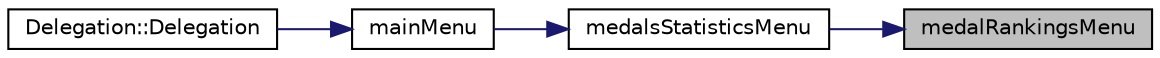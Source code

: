 digraph "medalRankingsMenu"
{
 // LATEX_PDF_SIZE
  edge [fontname="Helvetica",fontsize="10",labelfontname="Helvetica",labelfontsize="10"];
  node [fontname="Helvetica",fontsize="10",shape=record];
  rankdir="RL";
  Node1 [label="medalRankingsMenu",height=0.2,width=0.4,color="black", fillcolor="grey75", style="filled", fontcolor="black",tooltip=" "];
  Node1 -> Node2 [dir="back",color="midnightblue",fontsize="10",style="solid",fontname="Helvetica"];
  Node2 [label="medalsStatisticsMenu",height=0.2,width=0.4,color="black", fillcolor="white", style="filled",URL="$_menus_8h.html#a7f0cfc49bf7a84f2b77cb20ed2edf186",tooltip=" "];
  Node2 -> Node3 [dir="back",color="midnightblue",fontsize="10",style="solid",fontname="Helvetica"];
  Node3 [label="mainMenu",height=0.2,width=0.4,color="black", fillcolor="white", style="filled",URL="$_menus_8h.html#adea89c8d29e4ae56d3ad951015c13f19",tooltip=" "];
  Node3 -> Node4 [dir="back",color="midnightblue",fontsize="10",style="solid",fontname="Helvetica"];
  Node4 [label="Delegation::Delegation",height=0.2,width=0.4,color="black", fillcolor="white", style="filled",URL="$class_delegation.html#a7974b21ea4c06b7fb1245507c2093b63",tooltip=" "];
}
